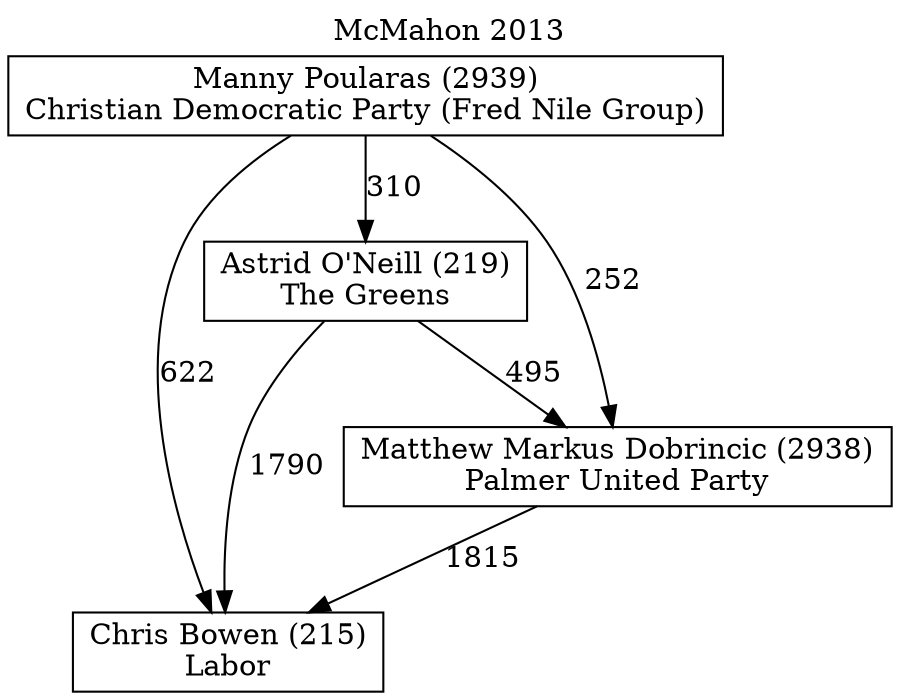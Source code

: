 // House preference flow
digraph "Chris Bowen (215)_McMahon_2013" {
	graph [label="McMahon 2013" labelloc=t mclimit=10]
	node [shape=box]
	"Astrid O'Neill (219)" [label="Astrid O'Neill (219)
The Greens"]
	"Chris Bowen (215)" [label="Chris Bowen (215)
Labor"]
	"Manny Poularas (2939)" [label="Manny Poularas (2939)
Christian Democratic Party (Fred Nile Group)"]
	"Matthew Markus Dobrincic (2938)" [label="Matthew Markus Dobrincic (2938)
Palmer United Party"]
	"Astrid O'Neill (219)" -> "Chris Bowen (215)" [label=1790]
	"Astrid O'Neill (219)" -> "Matthew Markus Dobrincic (2938)" [label=495]
	"Manny Poularas (2939)" -> "Astrid O'Neill (219)" [label=310]
	"Manny Poularas (2939)" -> "Chris Bowen (215)" [label=622]
	"Manny Poularas (2939)" -> "Matthew Markus Dobrincic (2938)" [label=252]
	"Matthew Markus Dobrincic (2938)" -> "Chris Bowen (215)" [label=1815]
}
